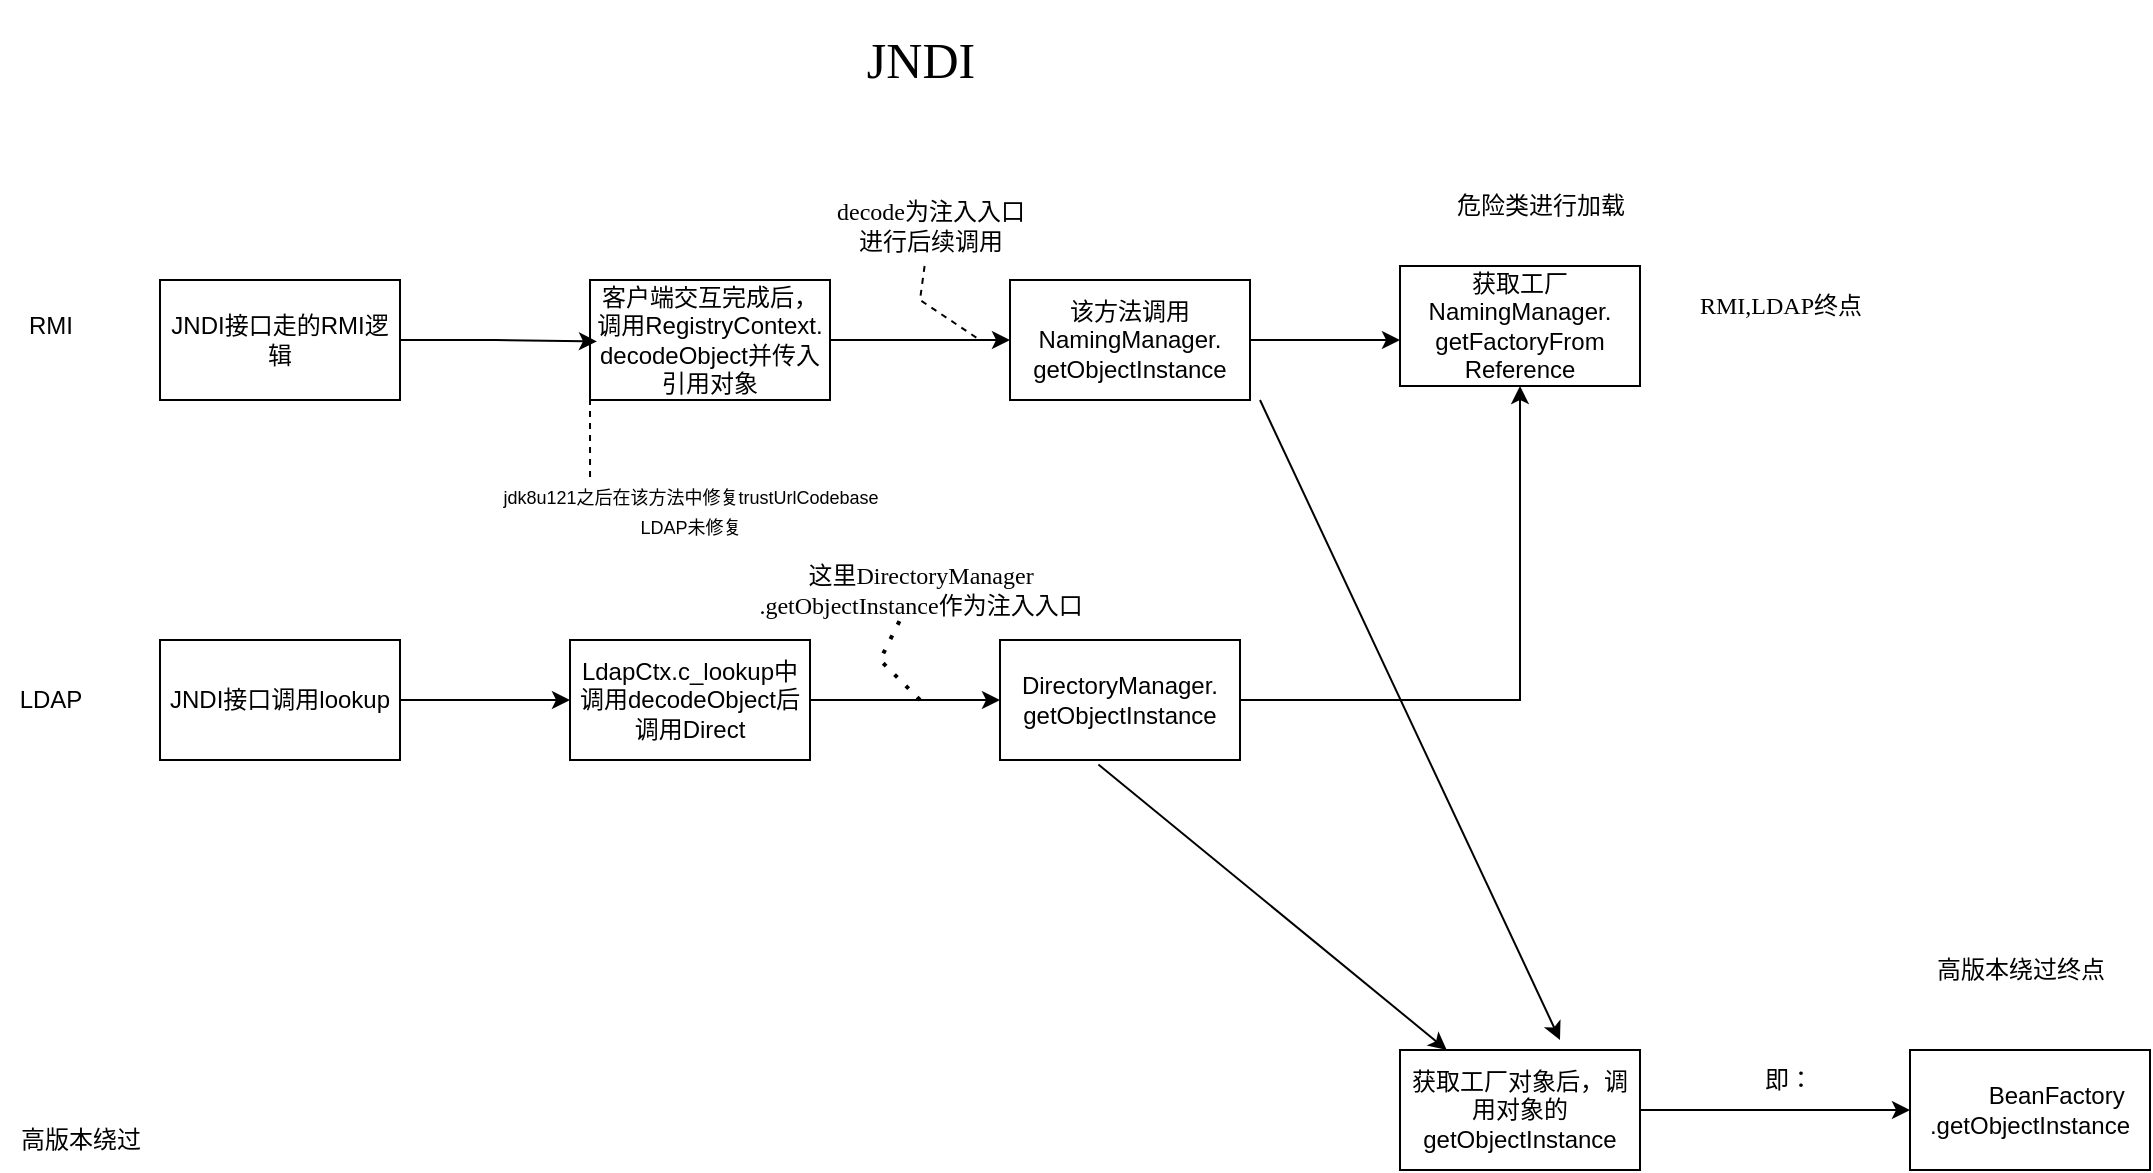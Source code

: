 <mxfile version="28.2.5">
  <diagram name="第 1 页" id="M-s0z8mtGy-1C7ZLIsmC">
    <mxGraphModel dx="3232" dy="1580" grid="1" gridSize="10" guides="1" tooltips="1" connect="1" arrows="1" fold="1" page="1" pageScale="1" pageWidth="827" pageHeight="1169" math="0" shadow="0">
      <root>
        <mxCell id="0" />
        <mxCell id="1" parent="0" />
        <mxCell id="504V_4EhbajXT0zKnMnq-1" value="&lt;font face=&quot;Comic Sans MS&quot; style=&quot;line-height: 180%; font-size: 25px;&quot;&gt;JNDI&lt;/font&gt;" style="text;html=1;align=center;verticalAlign=middle;resizable=0;points=[];autosize=1;strokeColor=none;fillColor=none;" vertex="1" parent="1">
          <mxGeometry x="-65" width="90" height="60" as="geometry" />
        </mxCell>
        <mxCell id="504V_4EhbajXT0zKnMnq-3" style="edgeStyle=orthogonalEdgeStyle;rounded=0;orthogonalLoop=1;jettySize=auto;html=1;" edge="1" parent="1" source="504V_4EhbajXT0zKnMnq-2">
          <mxGeometry relative="1" as="geometry">
            <mxPoint x="220" y="170" as="targetPoint" />
          </mxGeometry>
        </mxCell>
        <mxCell id="504V_4EhbajXT0zKnMnq-2" value="该方法调用NamingManager.&lt;div&gt;getObjectInstance&lt;/div&gt;" style="rounded=0;whiteSpace=wrap;html=1;" vertex="1" parent="1">
          <mxGeometry x="25" y="140" width="120" height="60" as="geometry" />
        </mxCell>
        <mxCell id="504V_4EhbajXT0zKnMnq-4" value="获取工厂NamingManager.&lt;div&gt;getFactoryFrom&lt;/div&gt;&lt;div&gt;Reference&lt;/div&gt;" style="rounded=0;whiteSpace=wrap;html=1;" vertex="1" parent="1">
          <mxGeometry x="220" y="133" width="120" height="60" as="geometry" />
        </mxCell>
        <mxCell id="504V_4EhbajXT0zKnMnq-5" value="危险类进行加载" style="text;html=1;align=center;verticalAlign=middle;resizable=0;points=[];autosize=1;strokeColor=none;fillColor=none;" vertex="1" parent="1">
          <mxGeometry x="235" y="88" width="110" height="30" as="geometry" />
        </mxCell>
        <mxCell id="504V_4EhbajXT0zKnMnq-9" style="edgeStyle=orthogonalEdgeStyle;rounded=0;orthogonalLoop=1;jettySize=auto;html=1;" edge="1" parent="1" source="504V_4EhbajXT0zKnMnq-6" target="504V_4EhbajXT0zKnMnq-2">
          <mxGeometry relative="1" as="geometry" />
        </mxCell>
        <mxCell id="504V_4EhbajXT0zKnMnq-6" value="客户端交互完成后，调用RegistryContext.&lt;div&gt;decodeObject并传入引用对象&lt;/div&gt;" style="rounded=0;whiteSpace=wrap;html=1;" vertex="1" parent="1">
          <mxGeometry x="-185" y="140" width="120" height="60" as="geometry" />
        </mxCell>
        <mxCell id="504V_4EhbajXT0zKnMnq-7" value="JNDI接口走的RMI逻辑" style="rounded=0;whiteSpace=wrap;html=1;" vertex="1" parent="1">
          <mxGeometry x="-400" y="140" width="120" height="60" as="geometry" />
        </mxCell>
        <mxCell id="504V_4EhbajXT0zKnMnq-8" style="edgeStyle=orthogonalEdgeStyle;rounded=0;orthogonalLoop=1;jettySize=auto;html=1;entryX=0.029;entryY=0.512;entryDx=0;entryDy=0;entryPerimeter=0;" edge="1" parent="1" source="504V_4EhbajXT0zKnMnq-7" target="504V_4EhbajXT0zKnMnq-6">
          <mxGeometry relative="1" as="geometry" />
        </mxCell>
        <mxCell id="504V_4EhbajXT0zKnMnq-10" value="&lt;font style=&quot;font-size: 9px;&quot;&gt;jdk8u121之后在该方法中修复trustUrlCodebase&lt;/font&gt;&lt;div&gt;&lt;font style=&quot;font-size: 9px;&quot;&gt;LDAP未修复&lt;/font&gt;&lt;/div&gt;" style="text;html=1;align=center;verticalAlign=middle;resizable=0;points=[];autosize=1;strokeColor=none;fillColor=none;" vertex="1" parent="1">
          <mxGeometry x="-240" y="235" width="210" height="40" as="geometry" />
        </mxCell>
        <mxCell id="504V_4EhbajXT0zKnMnq-17" style="edgeStyle=orthogonalEdgeStyle;rounded=0;orthogonalLoop=1;jettySize=auto;html=1;" edge="1" parent="1" source="504V_4EhbajXT0zKnMnq-14" target="504V_4EhbajXT0zKnMnq-18">
          <mxGeometry relative="1" as="geometry">
            <mxPoint x="-150" y="350" as="targetPoint" />
          </mxGeometry>
        </mxCell>
        <mxCell id="504V_4EhbajXT0zKnMnq-14" value="JNDI接口调用lookup" style="rounded=0;whiteSpace=wrap;html=1;" vertex="1" parent="1">
          <mxGeometry x="-400" y="320" width="120" height="60" as="geometry" />
        </mxCell>
        <mxCell id="504V_4EhbajXT0zKnMnq-15" value="RMI" style="text;html=1;align=center;verticalAlign=middle;resizable=0;points=[];autosize=1;strokeColor=none;fillColor=none;" vertex="1" parent="1">
          <mxGeometry x="-480" y="148" width="50" height="30" as="geometry" />
        </mxCell>
        <mxCell id="504V_4EhbajXT0zKnMnq-16" value="LDAP" style="text;html=1;align=center;verticalAlign=middle;resizable=0;points=[];autosize=1;strokeColor=none;fillColor=none;" vertex="1" parent="1">
          <mxGeometry x="-480" y="335" width="50" height="30" as="geometry" />
        </mxCell>
        <mxCell id="504V_4EhbajXT0zKnMnq-20" style="edgeStyle=orthogonalEdgeStyle;rounded=0;orthogonalLoop=1;jettySize=auto;html=1;" edge="1" parent="1" source="504V_4EhbajXT0zKnMnq-18" target="504V_4EhbajXT0zKnMnq-21">
          <mxGeometry relative="1" as="geometry">
            <mxPoint x="50" y="350" as="targetPoint" />
          </mxGeometry>
        </mxCell>
        <mxCell id="504V_4EhbajXT0zKnMnq-18" value="LdapCtx.c_lookup中调用decodeObject后调用Direct" style="rounded=0;whiteSpace=wrap;html=1;" vertex="1" parent="1">
          <mxGeometry x="-195" y="320" width="120" height="60" as="geometry" />
        </mxCell>
        <mxCell id="504V_4EhbajXT0zKnMnq-19" value="&lt;font face=&quot;Comic Sans MS&quot; style=&quot;color: light-dark(rgb(0, 0, 0), rgb(255, 0, 0));&quot;&gt;decode为注入入口&lt;/font&gt;&lt;div&gt;&lt;font face=&quot;Comic Sans MS&quot; style=&quot;color: light-dark(rgb(0, 0, 0), rgb(255, 0, 0));&quot;&gt;进行后续调用&lt;/font&gt;&lt;/div&gt;" style="text;html=1;align=center;verticalAlign=middle;resizable=0;points=[];autosize=1;strokeColor=none;fillColor=none;" vertex="1" parent="1">
          <mxGeometry x="-75" y="93" width="120" height="40" as="geometry" />
        </mxCell>
        <mxCell id="504V_4EhbajXT0zKnMnq-25" style="edgeStyle=orthogonalEdgeStyle;rounded=0;orthogonalLoop=1;jettySize=auto;html=1;" edge="1" parent="1" source="504V_4EhbajXT0zKnMnq-21" target="504V_4EhbajXT0zKnMnq-4">
          <mxGeometry relative="1" as="geometry">
            <mxPoint x="180" y="350" as="targetPoint" />
          </mxGeometry>
        </mxCell>
        <mxCell id="504V_4EhbajXT0zKnMnq-21" value="DirectoryManager.&lt;div&gt;getObjectInstance&lt;/div&gt;" style="rounded=0;whiteSpace=wrap;html=1;" vertex="1" parent="1">
          <mxGeometry x="20" y="320" width="120" height="60" as="geometry" />
        </mxCell>
        <mxCell id="504V_4EhbajXT0zKnMnq-23" value="&lt;font face=&quot;Comic Sans MS&quot; style=&quot;color: light-dark(rgb(0, 0, 0), rgb(255, 51, 51));&quot;&gt;这里DirectoryManager&lt;/font&gt;&lt;div&gt;&lt;font face=&quot;Comic Sans MS&quot; style=&quot;color: light-dark(rgb(0, 0, 0), rgb(255, 51, 51));&quot;&gt;.getObjectInstance作为注入入口&lt;/font&gt;&lt;/div&gt;" style="text;html=1;align=center;verticalAlign=middle;resizable=0;points=[];autosize=1;strokeColor=none;fillColor=none;" vertex="1" parent="1">
          <mxGeometry x="-125" y="275" width="210" height="40" as="geometry" />
        </mxCell>
        <mxCell id="504V_4EhbajXT0zKnMnq-26" value="" style="endArrow=none;dashed=1;html=1;rounded=0;" edge="1" parent="1" source="504V_4EhbajXT0zKnMnq-19">
          <mxGeometry width="50" height="50" relative="1" as="geometry">
            <mxPoint x="-130" y="300" as="sourcePoint" />
            <mxPoint x="10" y="170" as="targetPoint" />
            <Array as="points">
              <mxPoint x="-20" y="150" />
            </Array>
          </mxGeometry>
        </mxCell>
        <mxCell id="504V_4EhbajXT0zKnMnq-27" value="" style="endArrow=none;dashed=1;html=1;dashPattern=1 3;strokeWidth=2;rounded=0;" edge="1" parent="1">
          <mxGeometry width="50" height="50" relative="1" as="geometry">
            <mxPoint x="-20" y="350" as="sourcePoint" />
            <mxPoint x="-30" y="310" as="targetPoint" />
            <Array as="points">
              <mxPoint x="-40" y="330" />
            </Array>
          </mxGeometry>
        </mxCell>
        <mxCell id="504V_4EhbajXT0zKnMnq-28" value="高版本绕过" style="text;html=1;align=center;verticalAlign=middle;resizable=0;points=[];autosize=1;strokeColor=none;fillColor=none;" vertex="1" parent="1">
          <mxGeometry x="-480" y="555" width="80" height="30" as="geometry" />
        </mxCell>
        <mxCell id="504V_4EhbajXT0zKnMnq-29" value="" style="endArrow=none;dashed=1;html=1;rounded=0;entryX=0;entryY=0.75;entryDx=0;entryDy=0;exitX=0.262;exitY=0.086;exitDx=0;exitDy=0;exitPerimeter=0;" edge="1" parent="1" source="504V_4EhbajXT0zKnMnq-10" target="504V_4EhbajXT0zKnMnq-6">
          <mxGeometry width="50" height="50" relative="1" as="geometry">
            <mxPoint x="-80" y="310" as="sourcePoint" />
            <mxPoint x="-30" y="260" as="targetPoint" />
          </mxGeometry>
        </mxCell>
        <mxCell id="504V_4EhbajXT0zKnMnq-37" style="edgeStyle=orthogonalEdgeStyle;rounded=0;orthogonalLoop=1;jettySize=auto;html=1;strokeColor=light-dark(#000000,#33FFFF);" edge="1" parent="1" source="504V_4EhbajXT0zKnMnq-30" target="504V_4EhbajXT0zKnMnq-36">
          <mxGeometry relative="1" as="geometry" />
        </mxCell>
        <mxCell id="504V_4EhbajXT0zKnMnq-30" value="&lt;font style=&quot;color: light-dark(rgb(0, 0, 0), rgb(102, 255, 255));&quot;&gt;获取工厂对象后，调用对象的getObjectInstance&lt;/font&gt;" style="rounded=0;whiteSpace=wrap;html=1;" vertex="1" parent="1">
          <mxGeometry x="220" y="525" width="120" height="60" as="geometry" />
        </mxCell>
        <mxCell id="504V_4EhbajXT0zKnMnq-34" value="&lt;font face=&quot;Lucida Console&quot;&gt;RMI,LDAP终点&lt;/font&gt;" style="text;html=1;align=center;verticalAlign=middle;resizable=0;points=[];autosize=1;strokeColor=none;fillColor=none;" vertex="1" parent="1">
          <mxGeometry x="355" y="138" width="110" height="30" as="geometry" />
        </mxCell>
        <mxCell id="504V_4EhbajXT0zKnMnq-35" value="&lt;font style=&quot;color: light-dark(rgb(0, 0, 0), rgb(51, 255, 255));&quot; face=&quot;Garamond&quot;&gt;高版本绕过终点&lt;/font&gt;" style="text;html=1;align=center;verticalAlign=middle;resizable=0;points=[];autosize=1;strokeColor=none;fillColor=none;" vertex="1" parent="1">
          <mxGeometry x="475" y="470" width="110" height="30" as="geometry" />
        </mxCell>
        <mxCell id="504V_4EhbajXT0zKnMnq-36" value="&lt;font style=&quot;color: light-dark(rgb(0, 0, 0), rgb(51, 255, 255));&quot;&gt;&lt;span style=&quot;white-space: pre;&quot;&gt;&#x9;&lt;/span&gt;BeanFactory&lt;/font&gt;&lt;div&gt;&lt;font style=&quot;color: light-dark(rgb(0, 0, 0), rgb(51, 255, 255));&quot;&gt;.getObjectInstance&lt;/font&gt;&lt;/div&gt;" style="rounded=0;whiteSpace=wrap;html=1;" vertex="1" parent="1">
          <mxGeometry x="475" y="525" width="120" height="60" as="geometry" />
        </mxCell>
        <mxCell id="504V_4EhbajXT0zKnMnq-38" value="即：" style="text;html=1;align=center;verticalAlign=middle;resizable=0;points=[];autosize=1;strokeColor=none;fillColor=none;" vertex="1" parent="1">
          <mxGeometry x="389" y="525" width="50" height="30" as="geometry" />
        </mxCell>
        <mxCell id="504V_4EhbajXT0zKnMnq-42" value="" style="endArrow=classic;html=1;rounded=0;strokeColor=light-dark(#000000,#74F8FF);" edge="1" parent="1">
          <mxGeometry width="50" height="50" relative="1" as="geometry">
            <mxPoint x="150" y="200" as="sourcePoint" />
            <mxPoint x="300" y="520" as="targetPoint" />
          </mxGeometry>
        </mxCell>
        <mxCell id="504V_4EhbajXT0zKnMnq-43" value="" style="endArrow=classic;html=1;rounded=0;exitX=0.41;exitY=1.038;exitDx=0;exitDy=0;exitPerimeter=0;strokeColor=light-dark(#000000,#00FFFF);" edge="1" parent="1" source="504V_4EhbajXT0zKnMnq-21" target="504V_4EhbajXT0zKnMnq-30">
          <mxGeometry width="50" height="50" relative="1" as="geometry">
            <mxPoint x="60" y="390" as="sourcePoint" />
            <mxPoint x="110" y="340" as="targetPoint" />
          </mxGeometry>
        </mxCell>
      </root>
    </mxGraphModel>
  </diagram>
</mxfile>

